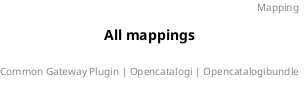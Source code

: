 @startuml
title: All mappings
footer: Common Gateway Plugin | Opencatalogi | Opencatalogibundle 
header: Mapping

@enduml
